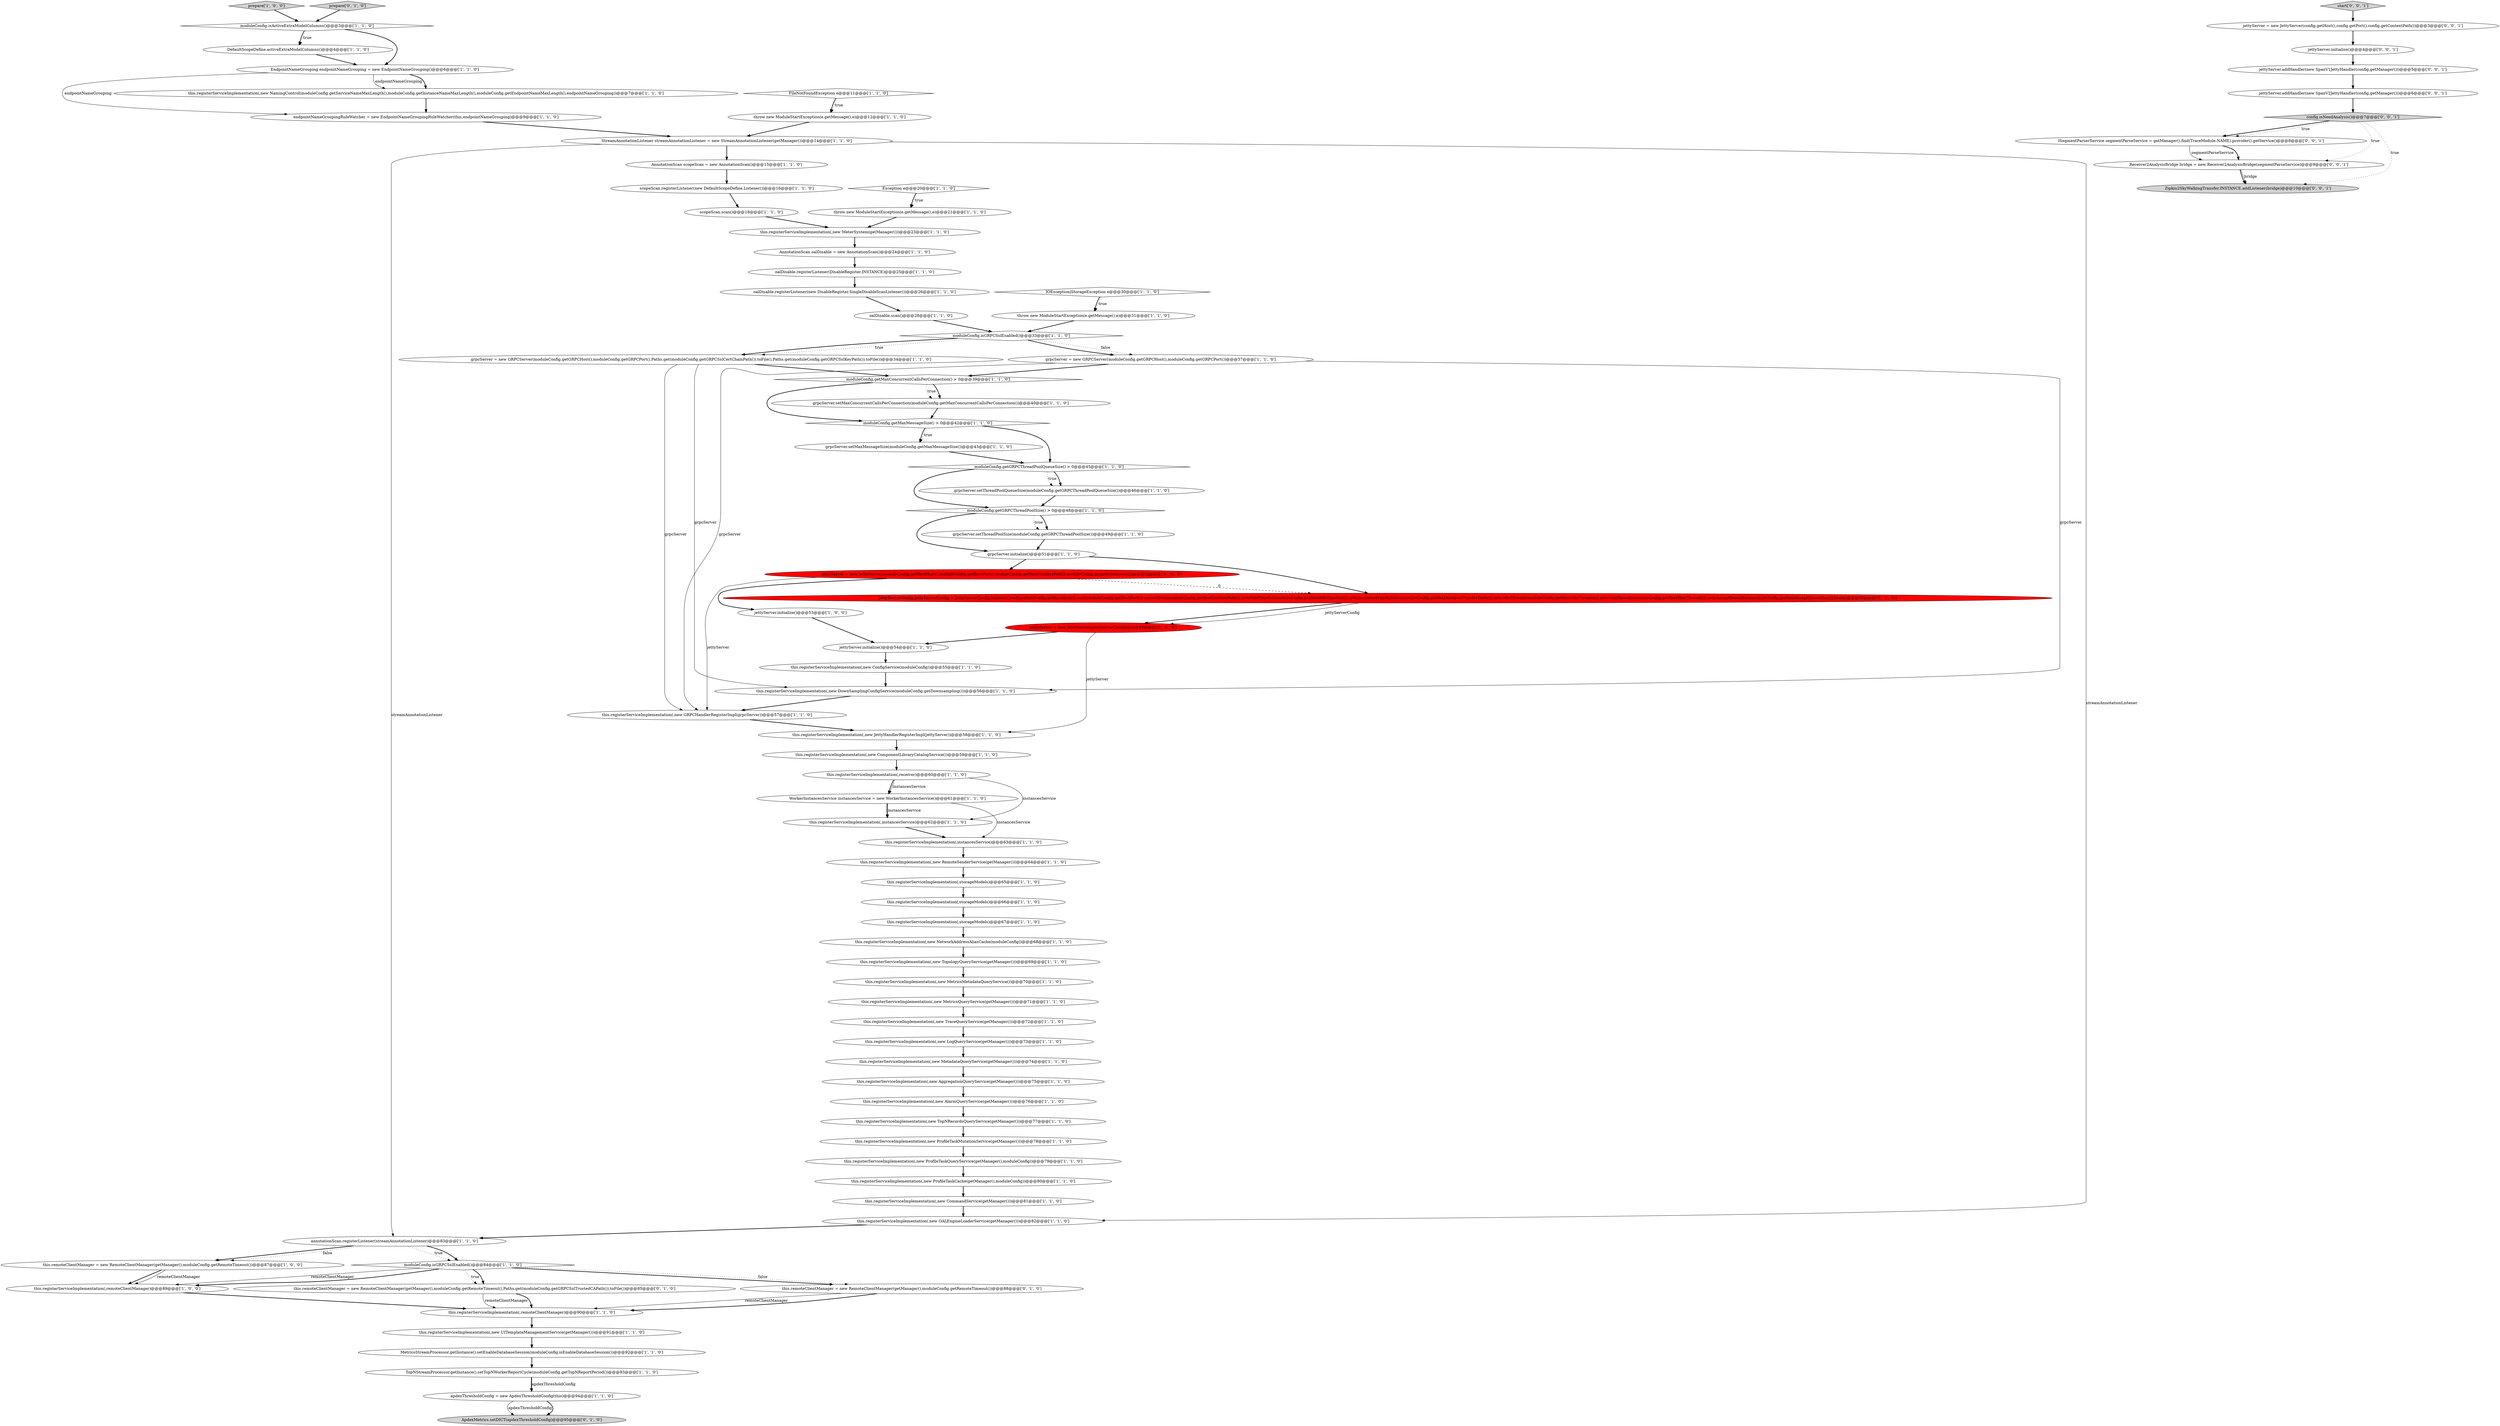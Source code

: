 digraph {
20 [style = filled, label = "prepare['1', '0', '0']", fillcolor = lightgray, shape = diamond image = "AAA0AAABBB1BBB"];
5 [style = filled, label = "TopNStreamProcessor.getInstance().setTopNWorkerReportCycle(moduleConfig.getTopNReportPeriod())@@@93@@@['1', '1', '0']", fillcolor = white, shape = ellipse image = "AAA0AAABBB1BBB"];
8 [style = filled, label = "this.registerServiceImplementation(,storageModels)@@@66@@@['1', '1', '0']", fillcolor = white, shape = ellipse image = "AAA0AAABBB1BBB"];
4 [style = filled, label = "this.remoteClientManager = new RemoteClientManager(getManager(),moduleConfig.getRemoteTimeout())@@@87@@@['1', '0', '0']", fillcolor = white, shape = ellipse image = "AAA0AAABBB1BBB"];
81 [style = filled, label = "jettyServer.addHandler(new SpanV2JettyHandler(config,getManager()))@@@6@@@['0', '0', '1']", fillcolor = white, shape = ellipse image = "AAA0AAABBB3BBB"];
13 [style = filled, label = "this.registerServiceImplementation(,new DownSamplingConfigService(moduleConfig.getDownsampling()))@@@56@@@['1', '1', '0']", fillcolor = white, shape = ellipse image = "AAA0AAABBB1BBB"];
25 [style = filled, label = "jettyServer.initialize()@@@54@@@['1', '1', '0']", fillcolor = white, shape = ellipse image = "AAA0AAABBB1BBB"];
41 [style = filled, label = "WorkerInstancesService instancesService = new WorkerInstancesService()@@@61@@@['1', '1', '0']", fillcolor = white, shape = ellipse image = "AAA0AAABBB1BBB"];
3 [style = filled, label = "AnnotationScan oalDisable = new AnnotationScan()@@@24@@@['1', '1', '0']", fillcolor = white, shape = ellipse image = "AAA0AAABBB1BBB"];
53 [style = filled, label = "this.registerServiceImplementation(,instancesService)@@@62@@@['1', '1', '0']", fillcolor = white, shape = ellipse image = "AAA0AAABBB1BBB"];
82 [style = filled, label = "ISegmentParserService segmentParseService = getManager().find(TraceModule.NAME).provider().getService()@@@8@@@['0', '0', '1']", fillcolor = white, shape = ellipse image = "AAA0AAABBB3BBB"];
33 [style = filled, label = "jettyServer = new JettyServer(moduleConfig.getRestHost(),moduleConfig.getRestPort(),moduleConfig.getRestContextPath(),moduleConfig.getJettySelectors())@@@52@@@['1', '0', '0']", fillcolor = red, shape = ellipse image = "AAA1AAABBB1BBB"];
34 [style = filled, label = "this.registerServiceImplementation(,new MetricsQueryService(getManager()))@@@71@@@['1', '1', '0']", fillcolor = white, shape = ellipse image = "AAA0AAABBB1BBB"];
73 [style = filled, label = "this.remoteClientManager = new RemoteClientManager(getManager(),moduleConfig.getRemoteTimeout(),Paths.get(moduleConfig.getGRPCSslTrustedCAPath()).toFile())@@@85@@@['0', '1', '0']", fillcolor = white, shape = ellipse image = "AAA0AAABBB2BBB"];
36 [style = filled, label = "this.registerServiceImplementation(,storageModels)@@@67@@@['1', '1', '0']", fillcolor = white, shape = ellipse image = "AAA0AAABBB1BBB"];
37 [style = filled, label = "grpcServer.setMaxConcurrentCallsPerConnection(moduleConfig.getMaxConcurrentCallsPerConnection())@@@40@@@['1', '1', '0']", fillcolor = white, shape = ellipse image = "AAA0AAABBB1BBB"];
24 [style = filled, label = "throw new ModuleStartException(e.getMessage(),e)@@@21@@@['1', '1', '0']", fillcolor = white, shape = ellipse image = "AAA0AAABBB1BBB"];
55 [style = filled, label = "throw new ModuleStartException(e.getMessage(),e)@@@31@@@['1', '1', '0']", fillcolor = white, shape = ellipse image = "AAA0AAABBB1BBB"];
74 [style = filled, label = "ApdexMetrics.setDICT(apdexThresholdConfig)@@@95@@@['0', '1', '0']", fillcolor = lightgray, shape = ellipse image = "AAA0AAABBB2BBB"];
57 [style = filled, label = "this.registerServiceImplementation(,receiver)@@@60@@@['1', '1', '0']", fillcolor = white, shape = ellipse image = "AAA0AAABBB1BBB"];
28 [style = filled, label = "this.registerServiceImplementation(,new ProfileTaskMutationService(getManager()))@@@78@@@['1', '1', '0']", fillcolor = white, shape = ellipse image = "AAA0AAABBB1BBB"];
79 [style = filled, label = "jettyServer.addHandler(new SpanV1JettyHandler(config,getManager()))@@@5@@@['0', '0', '1']", fillcolor = white, shape = ellipse image = "AAA0AAABBB3BBB"];
38 [style = filled, label = "Exception e@@@20@@@['1', '1', '0']", fillcolor = white, shape = diamond image = "AAA0AAABBB1BBB"];
77 [style = filled, label = "JettyServerConfig jettyServerConfig = JettyServerConfig.builder().host(moduleConfig.getRestHost()).port(moduleConfig.getRestPort()).contextPath(moduleConfig.getRestContextPath()).jettyIdleTimeOut(moduleConfig.getRestIdleTimeOut()).jettyAcceptorPriorityDelta(moduleConfig.getRestAcceptorPriorityDelta()).jettyMinThreads(moduleConfig.getRestMinThreads()).jettyMaxThreads(moduleConfig.getRestMaxThreads()).jettyAcceptQueueSize(moduleConfig.getRestAcceptQueueSize()).build()@@@52@@@['0', '1', '0']", fillcolor = red, shape = ellipse image = "AAA1AAABBB2BBB"];
32 [style = filled, label = "this.registerServiceImplementation(,new MetricsMetadataQueryService())@@@70@@@['1', '1', '0']", fillcolor = white, shape = ellipse image = "AAA0AAABBB1BBB"];
78 [style = filled, label = "prepare['0', '1', '0']", fillcolor = lightgray, shape = diamond image = "AAA0AAABBB2BBB"];
29 [style = filled, label = "moduleConfig.getMaxMessageSize() > 0@@@42@@@['1', '1', '0']", fillcolor = white, shape = diamond image = "AAA0AAABBB1BBB"];
75 [style = filled, label = "jettyServer = new JettyServer(jettyServerConfig)@@@53@@@['0', '1', '0']", fillcolor = red, shape = ellipse image = "AAA1AAABBB2BBB"];
42 [style = filled, label = "MetricsStreamProcessor.getInstance().setEnableDatabaseSession(moduleConfig.isEnableDatabaseSession())@@@92@@@['1', '1', '0']", fillcolor = white, shape = ellipse image = "AAA0AAABBB1BBB"];
49 [style = filled, label = "moduleConfig.isGRPCSslEnabled()@@@33@@@['1', '1', '0']", fillcolor = white, shape = diamond image = "AAA0AAABBB1BBB"];
22 [style = filled, label = "this.registerServiceImplementation(,remoteClientManager)@@@90@@@['1', '1', '0']", fillcolor = white, shape = ellipse image = "AAA0AAABBB1BBB"];
63 [style = filled, label = "grpcServer.setMaxMessageSize(moduleConfig.getMaxMessageSize())@@@43@@@['1', '1', '0']", fillcolor = white, shape = ellipse image = "AAA0AAABBB1BBB"];
68 [style = filled, label = "oalDisable.registerListener(new DisableRegister.SingleDisableScanListener())@@@26@@@['1', '1', '0']", fillcolor = white, shape = ellipse image = "AAA0AAABBB1BBB"];
60 [style = filled, label = "this.registerServiceImplementation(,new AlarmQueryService(getManager()))@@@76@@@['1', '1', '0']", fillcolor = white, shape = ellipse image = "AAA0AAABBB1BBB"];
50 [style = filled, label = "EndpointNameGrouping endpointNameGrouping = new EndpointNameGrouping()@@@6@@@['1', '1', '0']", fillcolor = white, shape = ellipse image = "AAA0AAABBB1BBB"];
11 [style = filled, label = "moduleConfig.isGRPCSslEnabled()@@@84@@@['1', '1', '0']", fillcolor = white, shape = diamond image = "AAA0AAABBB1BBB"];
26 [style = filled, label = "this.registerServiceImplementation(,new CommandService(getManager()))@@@81@@@['1', '1', '0']", fillcolor = white, shape = ellipse image = "AAA0AAABBB1BBB"];
45 [style = filled, label = "this.registerServiceImplementation(,new GRPCHandlerRegisterImpl(grpcServer))@@@57@@@['1', '1', '0']", fillcolor = white, shape = ellipse image = "AAA0AAABBB1BBB"];
17 [style = filled, label = "this.registerServiceImplementation(,new TraceQueryService(getManager()))@@@72@@@['1', '1', '0']", fillcolor = white, shape = ellipse image = "AAA0AAABBB1BBB"];
58 [style = filled, label = "DefaultScopeDefine.activeExtraModelColumns()@@@4@@@['1', '1', '0']", fillcolor = white, shape = ellipse image = "AAA0AAABBB1BBB"];
86 [style = filled, label = "config.isNeedAnalysis()@@@7@@@['0', '0', '1']", fillcolor = lightgray, shape = diamond image = "AAA0AAABBB3BBB"];
61 [style = filled, label = "grpcServer.setThreadPoolQueueSize(moduleConfig.getGRPCThreadPoolQueueSize())@@@46@@@['1', '1', '0']", fillcolor = white, shape = ellipse image = "AAA0AAABBB1BBB"];
59 [style = filled, label = "this.registerServiceImplementation(,new ProfileTaskCache(getManager(),moduleConfig))@@@80@@@['1', '1', '0']", fillcolor = white, shape = ellipse image = "AAA0AAABBB1BBB"];
23 [style = filled, label = "apdexThresholdConfig = new ApdexThresholdConfig(this)@@@94@@@['1', '1', '0']", fillcolor = white, shape = ellipse image = "AAA0AAABBB1BBB"];
30 [style = filled, label = "endpointNameGroupingRuleWatcher = new EndpointNameGroupingRuleWatcher(this,endpointNameGrouping)@@@9@@@['1', '1', '0']", fillcolor = white, shape = ellipse image = "AAA0AAABBB1BBB"];
43 [style = filled, label = "this.registerServiceImplementation(,new TopologyQueryService(getManager()))@@@69@@@['1', '1', '0']", fillcolor = white, shape = ellipse image = "AAA0AAABBB1BBB"];
15 [style = filled, label = "jettyServer.initialize()@@@53@@@['1', '0', '0']", fillcolor = white, shape = ellipse image = "AAA0AAABBB1BBB"];
83 [style = filled, label = "jettyServer = new JettyServer(config.getHost(),config.getPort(),config.getContextPath())@@@3@@@['0', '0', '1']", fillcolor = white, shape = ellipse image = "AAA0AAABBB3BBB"];
66 [style = filled, label = "grpcServer.setThreadPoolSize(moduleConfig.getGRPCThreadPoolSize())@@@49@@@['1', '1', '0']", fillcolor = white, shape = ellipse image = "AAA0AAABBB1BBB"];
9 [style = filled, label = "moduleConfig.getGRPCThreadPoolSize() > 0@@@48@@@['1', '1', '0']", fillcolor = white, shape = diamond image = "AAA0AAABBB1BBB"];
65 [style = filled, label = "scopeScan.registerListener(new DefaultScopeDefine.Listener())@@@16@@@['1', '1', '0']", fillcolor = white, shape = ellipse image = "AAA0AAABBB1BBB"];
54 [style = filled, label = "grpcServer = new GRPCServer(moduleConfig.getGRPCHost(),moduleConfig.getGRPCPort())@@@37@@@['1', '1', '0']", fillcolor = white, shape = ellipse image = "AAA0AAABBB1BBB"];
72 [style = filled, label = "annotationScan.registerListener(streamAnnotationListener)@@@83@@@['1', '1', '0']", fillcolor = white, shape = ellipse image = "AAA0AAABBB1BBB"];
80 [style = filled, label = "start['0', '0', '1']", fillcolor = lightgray, shape = diamond image = "AAA0AAABBB3BBB"];
1 [style = filled, label = "this.registerServiceImplementation(,new ConfigService(moduleConfig))@@@55@@@['1', '1', '0']", fillcolor = white, shape = ellipse image = "AAA0AAABBB1BBB"];
52 [style = filled, label = "grpcServer = new GRPCServer(moduleConfig.getGRPCHost(),moduleConfig.getGRPCPort(),Paths.get(moduleConfig.getGRPCSslCertChainPath()).toFile(),Paths.get(moduleConfig.getGRPCSslKeyPath()).toFile())@@@34@@@['1', '1', '0']", fillcolor = white, shape = ellipse image = "AAA0AAABBB1BBB"];
47 [style = filled, label = "this.registerServiceImplementation(,new NamingControl(moduleConfig.getServiceNameMaxLength(),moduleConfig.getInstanceNameMaxLength(),moduleConfig.getEndpointNameMaxLength(),endpointNameGrouping))@@@7@@@['1', '1', '0']", fillcolor = white, shape = ellipse image = "AAA0AAABBB1BBB"];
44 [style = filled, label = "this.registerServiceImplementation(,new AggregationQueryService(getManager()))@@@75@@@['1', '1', '0']", fillcolor = white, shape = ellipse image = "AAA0AAABBB1BBB"];
51 [style = filled, label = "moduleConfig.getGRPCThreadPoolQueueSize() > 0@@@45@@@['1', '1', '0']", fillcolor = white, shape = diamond image = "AAA0AAABBB1BBB"];
0 [style = filled, label = "this.registerServiceImplementation(,new JettyHandlerRegisterImpl(jettyServer))@@@58@@@['1', '1', '0']", fillcolor = white, shape = ellipse image = "AAA0AAABBB1BBB"];
7 [style = filled, label = "FileNotFoundException e@@@11@@@['1', '1', '0']", fillcolor = white, shape = diamond image = "AAA0AAABBB1BBB"];
16 [style = filled, label = "AnnotationScan scopeScan = new AnnotationScan()@@@15@@@['1', '1', '0']", fillcolor = white, shape = ellipse image = "AAA0AAABBB1BBB"];
14 [style = filled, label = "this.registerServiceImplementation(,new RemoteSenderService(getManager()))@@@64@@@['1', '1', '0']", fillcolor = white, shape = ellipse image = "AAA0AAABBB1BBB"];
67 [style = filled, label = "this.registerServiceImplementation(,new ProfileTaskQueryService(getManager(),moduleConfig))@@@79@@@['1', '1', '0']", fillcolor = white, shape = ellipse image = "AAA0AAABBB1BBB"];
70 [style = filled, label = "oalDisable.registerListener(DisableRegister.INSTANCE)@@@25@@@['1', '1', '0']", fillcolor = white, shape = ellipse image = "AAA0AAABBB1BBB"];
40 [style = filled, label = "StreamAnnotationListener streamAnnotationListener = new StreamAnnotationListener(getManager())@@@14@@@['1', '1', '0']", fillcolor = white, shape = ellipse image = "AAA0AAABBB1BBB"];
56 [style = filled, label = "grpcServer.initialize()@@@51@@@['1', '1', '0']", fillcolor = white, shape = ellipse image = "AAA0AAABBB1BBB"];
10 [style = filled, label = "this.registerServiceImplementation(,new OALEngineLoaderService(getManager()))@@@82@@@['1', '1', '0']", fillcolor = white, shape = ellipse image = "AAA0AAABBB1BBB"];
71 [style = filled, label = "oalDisable.scan()@@@28@@@['1', '1', '0']", fillcolor = white, shape = ellipse image = "AAA0AAABBB1BBB"];
21 [style = filled, label = "moduleConfig.isActiveExtraModelColumns()@@@3@@@['1', '1', '0']", fillcolor = white, shape = diamond image = "AAA0AAABBB1BBB"];
27 [style = filled, label = "this.registerServiceImplementation(,instancesService)@@@63@@@['1', '1', '0']", fillcolor = white, shape = ellipse image = "AAA0AAABBB1BBB"];
76 [style = filled, label = "this.remoteClientManager = new RemoteClientManager(getManager(),moduleConfig.getRemoteTimeout())@@@88@@@['0', '1', '0']", fillcolor = white, shape = ellipse image = "AAA0AAABBB2BBB"];
39 [style = filled, label = "IOException|StorageException e@@@30@@@['1', '1', '0']", fillcolor = white, shape = diamond image = "AAA0AAABBB1BBB"];
6 [style = filled, label = "this.registerServiceImplementation(,storageModels)@@@65@@@['1', '1', '0']", fillcolor = white, shape = ellipse image = "AAA0AAABBB1BBB"];
18 [style = filled, label = "this.registerServiceImplementation(,new MetadataQueryService(getManager()))@@@74@@@['1', '1', '0']", fillcolor = white, shape = ellipse image = "AAA0AAABBB1BBB"];
87 [style = filled, label = "Zipkin2SkyWalkingTransfer.INSTANCE.addListener(bridge)@@@10@@@['0', '0', '1']", fillcolor = lightgray, shape = ellipse image = "AAA0AAABBB3BBB"];
12 [style = filled, label = "this.registerServiceImplementation(,new NetworkAddressAliasCache(moduleConfig))@@@68@@@['1', '1', '0']", fillcolor = white, shape = ellipse image = "AAA0AAABBB1BBB"];
64 [style = filled, label = "this.registerServiceImplementation(,new TopNRecordsQueryService(getManager()))@@@77@@@['1', '1', '0']", fillcolor = white, shape = ellipse image = "AAA0AAABBB1BBB"];
85 [style = filled, label = "jettyServer.initialize()@@@4@@@['0', '0', '1']", fillcolor = white, shape = ellipse image = "AAA0AAABBB3BBB"];
19 [style = filled, label = "this.registerServiceImplementation(,new MeterSystem(getManager()))@@@23@@@['1', '1', '0']", fillcolor = white, shape = ellipse image = "AAA0AAABBB1BBB"];
2 [style = filled, label = "this.registerServiceImplementation(,new ComponentLibraryCatalogService())@@@59@@@['1', '1', '0']", fillcolor = white, shape = ellipse image = "AAA0AAABBB1BBB"];
48 [style = filled, label = "moduleConfig.getMaxConcurrentCallsPerConnection() > 0@@@39@@@['1', '1', '0']", fillcolor = white, shape = diamond image = "AAA0AAABBB1BBB"];
31 [style = filled, label = "scopeScan.scan()@@@18@@@['1', '1', '0']", fillcolor = white, shape = ellipse image = "AAA0AAABBB1BBB"];
46 [style = filled, label = "throw new ModuleStartException(e.getMessage(),e)@@@12@@@['1', '1', '0']", fillcolor = white, shape = ellipse image = "AAA0AAABBB1BBB"];
69 [style = filled, label = "this.registerServiceImplementation(,new LogQueryService(getManager()))@@@73@@@['1', '1', '0']", fillcolor = white, shape = ellipse image = "AAA0AAABBB1BBB"];
35 [style = filled, label = "this.registerServiceImplementation(,new UITemplateManagementService(getManager()))@@@91@@@['1', '1', '0']", fillcolor = white, shape = ellipse image = "AAA0AAABBB1BBB"];
62 [style = filled, label = "this.registerServiceImplementation(,remoteClientManager)@@@89@@@['1', '0', '0']", fillcolor = white, shape = ellipse image = "AAA0AAABBB1BBB"];
84 [style = filled, label = "Receiver2AnalysisBridge bridge = new Receiver2AnalysisBridge(segmentParseService)@@@9@@@['0', '0', '1']", fillcolor = white, shape = ellipse image = "AAA0AAABBB3BBB"];
58->50 [style = bold, label=""];
25->1 [style = bold, label=""];
26->10 [style = bold, label=""];
48->29 [style = bold, label=""];
15->25 [style = bold, label=""];
55->49 [style = bold, label=""];
40->10 [style = solid, label="streamAnnotationListener"];
57->41 [style = solid, label="instancesService"];
84->87 [style = solid, label="bridge"];
21->58 [style = bold, label=""];
4->62 [style = bold, label=""];
10->72 [style = bold, label=""];
32->34 [style = bold, label=""];
36->12 [style = bold, label=""];
72->4 [style = bold, label=""];
57->41 [style = bold, label=""];
1->13 [style = bold, label=""];
39->55 [style = dotted, label="true"];
11->73 [style = dotted, label="true"];
40->72 [style = solid, label="streamAnnotationListener"];
72->11 [style = dotted, label="true"];
53->27 [style = bold, label=""];
23->74 [style = solid, label="apdexThresholdConfig"];
33->77 [style = dashed, label="0"];
8->36 [style = bold, label=""];
18->44 [style = bold, label=""];
78->21 [style = bold, label=""];
9->56 [style = bold, label=""];
40->16 [style = bold, label=""];
51->61 [style = bold, label=""];
49->54 [style = dotted, label="false"];
29->63 [style = bold, label=""];
34->17 [style = bold, label=""];
45->0 [style = bold, label=""];
72->11 [style = bold, label=""];
80->83 [style = bold, label=""];
17->69 [style = bold, label=""];
13->45 [style = bold, label=""];
70->68 [style = bold, label=""];
71->49 [style = bold, label=""];
30->40 [style = bold, label=""];
83->85 [style = bold, label=""];
69->18 [style = bold, label=""];
19->3 [style = bold, label=""];
21->50 [style = bold, label=""];
29->51 [style = bold, label=""];
59->26 [style = bold, label=""];
11->73 [style = bold, label=""];
21->58 [style = dotted, label="true"];
48->37 [style = bold, label=""];
72->4 [style = dotted, label="false"];
24->19 [style = bold, label=""];
52->13 [style = solid, label="grpcServer"];
5->23 [style = bold, label=""];
63->51 [style = bold, label=""];
7->46 [style = bold, label=""];
33->15 [style = bold, label=""];
60->64 [style = bold, label=""];
77->75 [style = bold, label=""];
43->32 [style = bold, label=""];
37->29 [style = bold, label=""];
85->79 [style = bold, label=""];
11->62 [style = solid, label="remoteClientManager"];
79->81 [style = bold, label=""];
77->75 [style = solid, label="jettyServerConfig"];
29->63 [style = dotted, label="true"];
41->53 [style = bold, label=""];
38->24 [style = dotted, label="true"];
11->76 [style = bold, label=""];
7->46 [style = dotted, label="true"];
86->87 [style = dotted, label="true"];
52->48 [style = bold, label=""];
76->22 [style = solid, label="remoteClientManager"];
46->40 [style = bold, label=""];
11->62 [style = bold, label=""];
56->33 [style = bold, label=""];
49->54 [style = bold, label=""];
14->6 [style = bold, label=""];
52->45 [style = solid, label="grpcServer"];
4->62 [style = solid, label="remoteClientManager"];
62->22 [style = bold, label=""];
27->14 [style = bold, label=""];
9->66 [style = bold, label=""];
38->24 [style = bold, label=""];
65->31 [style = bold, label=""];
35->42 [style = bold, label=""];
33->45 [style = solid, label="jettyServer"];
51->9 [style = bold, label=""];
51->61 [style = dotted, label="true"];
56->77 [style = bold, label=""];
73->22 [style = solid, label="remoteClientManager"];
11->76 [style = dotted, label="false"];
23->74 [style = bold, label=""];
2->57 [style = bold, label=""];
49->52 [style = dotted, label="true"];
86->82 [style = bold, label=""];
81->86 [style = bold, label=""];
50->47 [style = solid, label="endpointNameGrouping"];
75->25 [style = bold, label=""];
12->43 [style = bold, label=""];
41->53 [style = solid, label="instancesService"];
22->35 [style = bold, label=""];
31->19 [style = bold, label=""];
48->37 [style = dotted, label="true"];
76->22 [style = bold, label=""];
75->0 [style = solid, label="jettyServer"];
44->60 [style = bold, label=""];
39->55 [style = bold, label=""];
28->67 [style = bold, label=""];
0->2 [style = bold, label=""];
3->70 [style = bold, label=""];
54->48 [style = bold, label=""];
86->84 [style = dotted, label="true"];
61->9 [style = bold, label=""];
5->23 [style = solid, label="apdexThresholdConfig"];
50->30 [style = solid, label="endpointNameGrouping"];
54->13 [style = solid, label="grpcServer"];
73->22 [style = bold, label=""];
47->30 [style = bold, label=""];
20->21 [style = bold, label=""];
84->87 [style = bold, label=""];
49->52 [style = bold, label=""];
16->65 [style = bold, label=""];
82->84 [style = bold, label=""];
50->47 [style = bold, label=""];
68->71 [style = bold, label=""];
6->8 [style = bold, label=""];
57->53 [style = solid, label="instancesService"];
86->82 [style = dotted, label="true"];
82->84 [style = solid, label="segmentParseService"];
42->5 [style = bold, label=""];
64->28 [style = bold, label=""];
41->27 [style = solid, label="instancesService"];
9->66 [style = dotted, label="true"];
66->56 [style = bold, label=""];
54->45 [style = solid, label="grpcServer"];
67->59 [style = bold, label=""];
}
